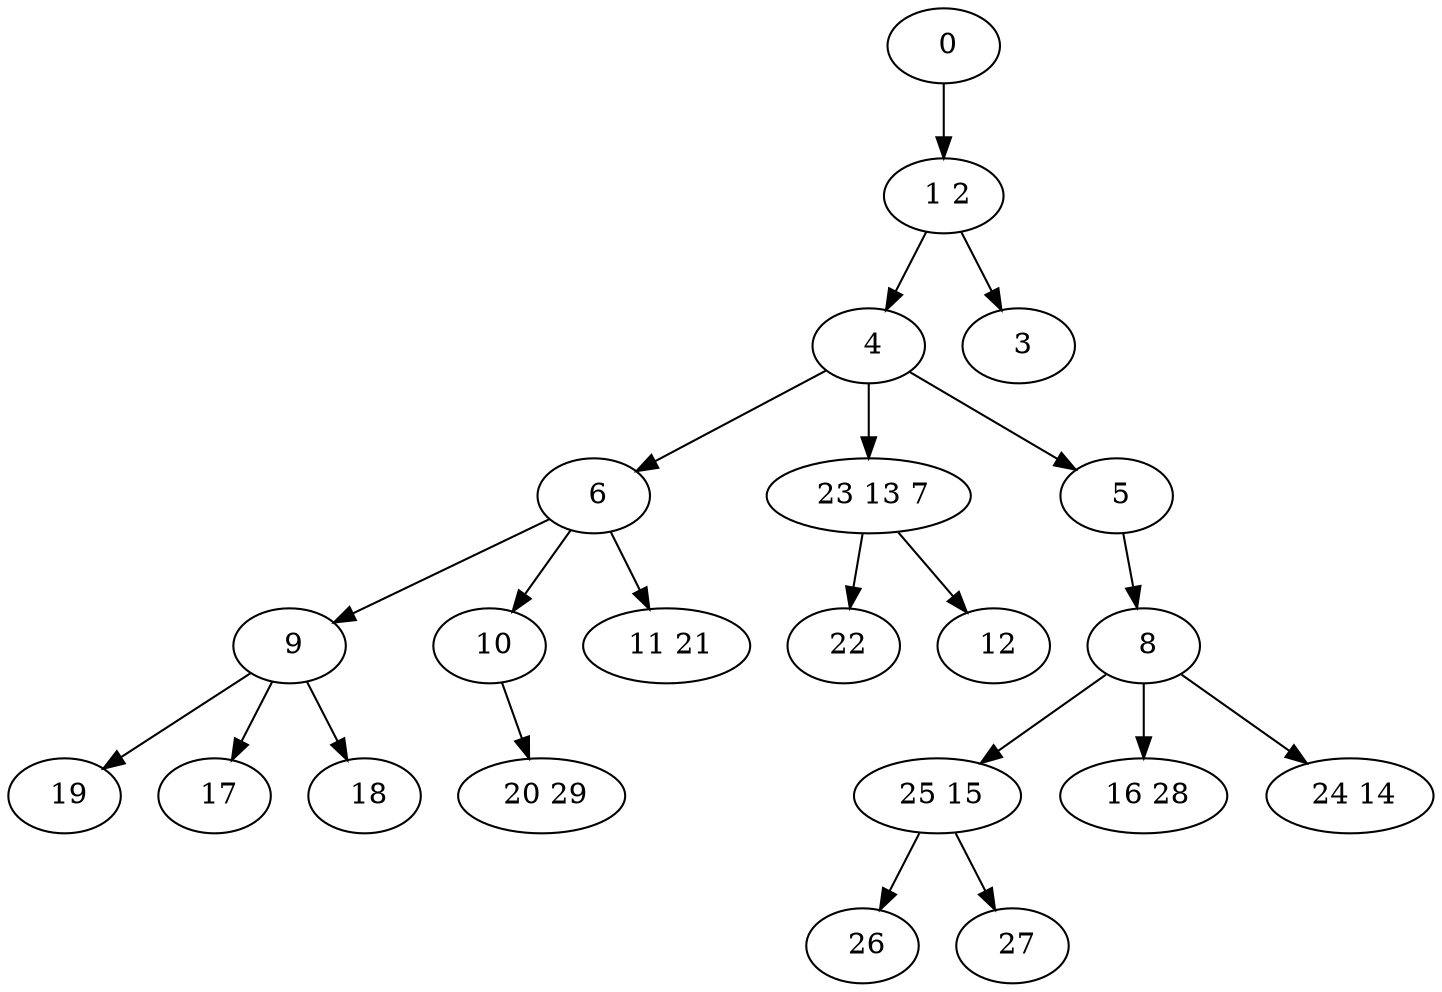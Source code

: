 digraph mytree {
" 0" -> " 1 2";
" 1 2" -> " 4";
" 1 2" -> " 3";
" 19";
" 4" -> " 6";
" 4" -> " 23 13 7";
" 4" -> " 5";
" 6" -> " 9";
" 6" -> " 10";
" 6" -> " 11 21";
" 23 13 7" -> " 22";
" 23 13 7" -> " 12";
" 8" -> " 25 15";
" 8" -> " 16 28";
" 8" -> " 24 14";
" 5" -> " 8";
" 9" -> " 19";
" 9" -> " 17";
" 9" -> " 18";
" 10" -> " 20 29";
" 11 21";
" 17";
" 18";
" 20 29";
" 25 15" -> " 26";
" 25 15" -> " 27";
" 26";
" 22";
" 16 28";
" 24 14";
" 3";
" 27";
" 12";
}
